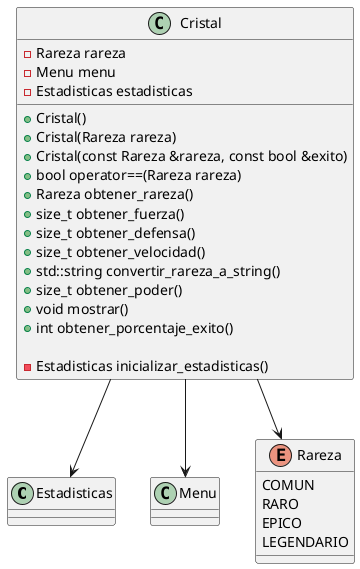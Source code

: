 @startuml
'https://plantuml.com/class-diagram
class Estadisticas
class Menu

enum Rareza {
    COMUN
    RARO
    EPICO
    LEGENDARIO
}

class Cristal {
    - Rareza rareza
    - Menu menu
    - Estadisticas estadisticas

    + Cristal()
    + Cristal(Rareza rareza)
    + Cristal(const Rareza &rareza, const bool &exito)
    + bool operator==(Rareza rareza)
    + Rareza obtener_rareza()
    + size_t obtener_fuerza()
    + size_t obtener_defensa()
    + size_t obtener_velocidad()
    + std::string convertir_rareza_a_string()
    + size_t obtener_poder()
    + void mostrar()
    + int obtener_porcentaje_exito()

    - Estadisticas inicializar_estadisticas()
}

' Relaciones
Cristal --> Menu
Cristal --> Estadisticas
Cristal --> Rareza
@enduml

